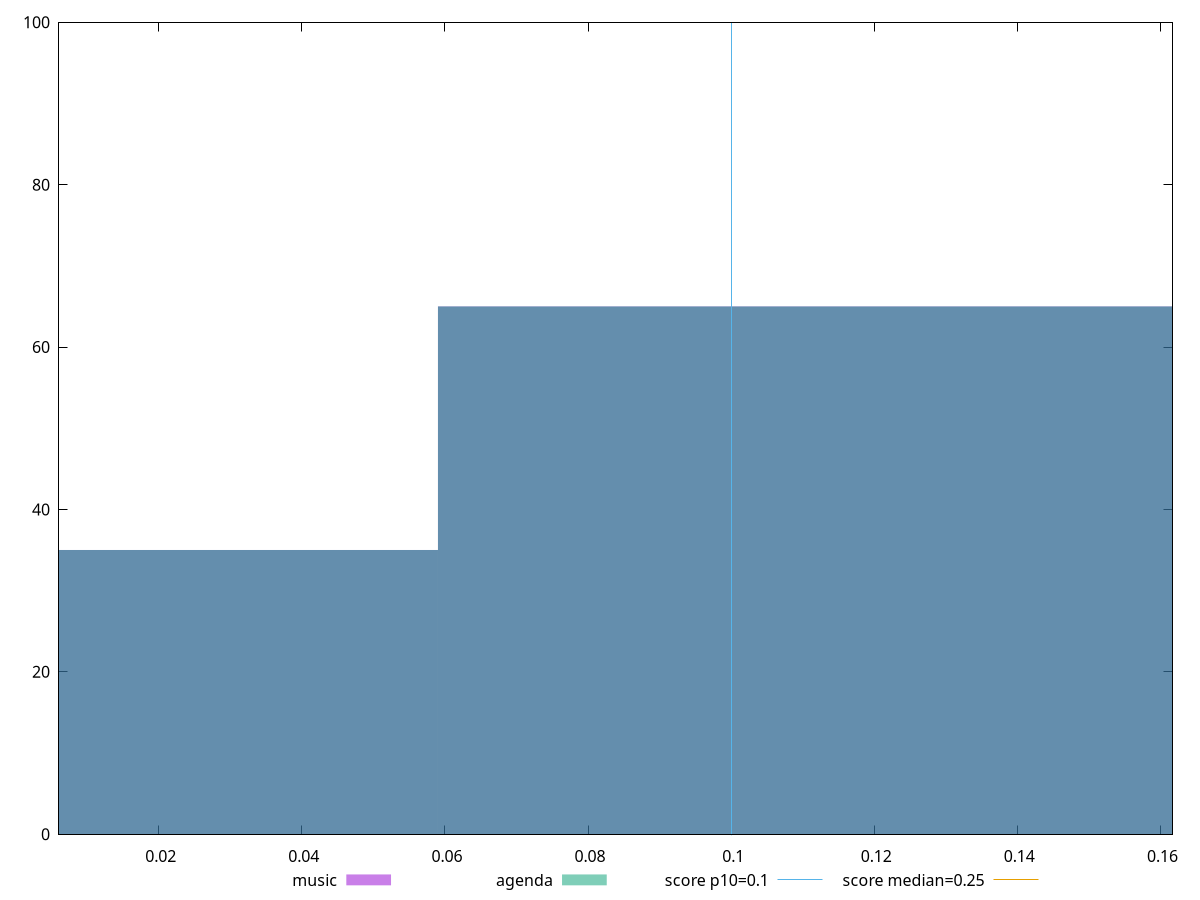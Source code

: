 reset

$music <<EOF
0.11805451175110131 65
0 35
EOF

$agenda <<EOF
0.11805451175110131 65
0 35
EOF

set key outside below
set boxwidth 0.11805451175110131
set xrange [0.006063152419196235:0.1616846598519219]
set yrange [0:100]
set trange [0:100]
set style fill transparent solid 0.5 noborder

set parametric
set terminal svg size 640, 500 enhanced background rgb 'white'
set output "report/report_00029_2021-02-24T13-36-40.390Z/cumulative-layout-shift/comparison/histogram/0_vs_1.svg"

plot $music title "music" with boxes, \
     $agenda title "agenda" with boxes, \
     0.1,t title "score p10=0.1", \
     0.25,t title "score median=0.25"

reset
